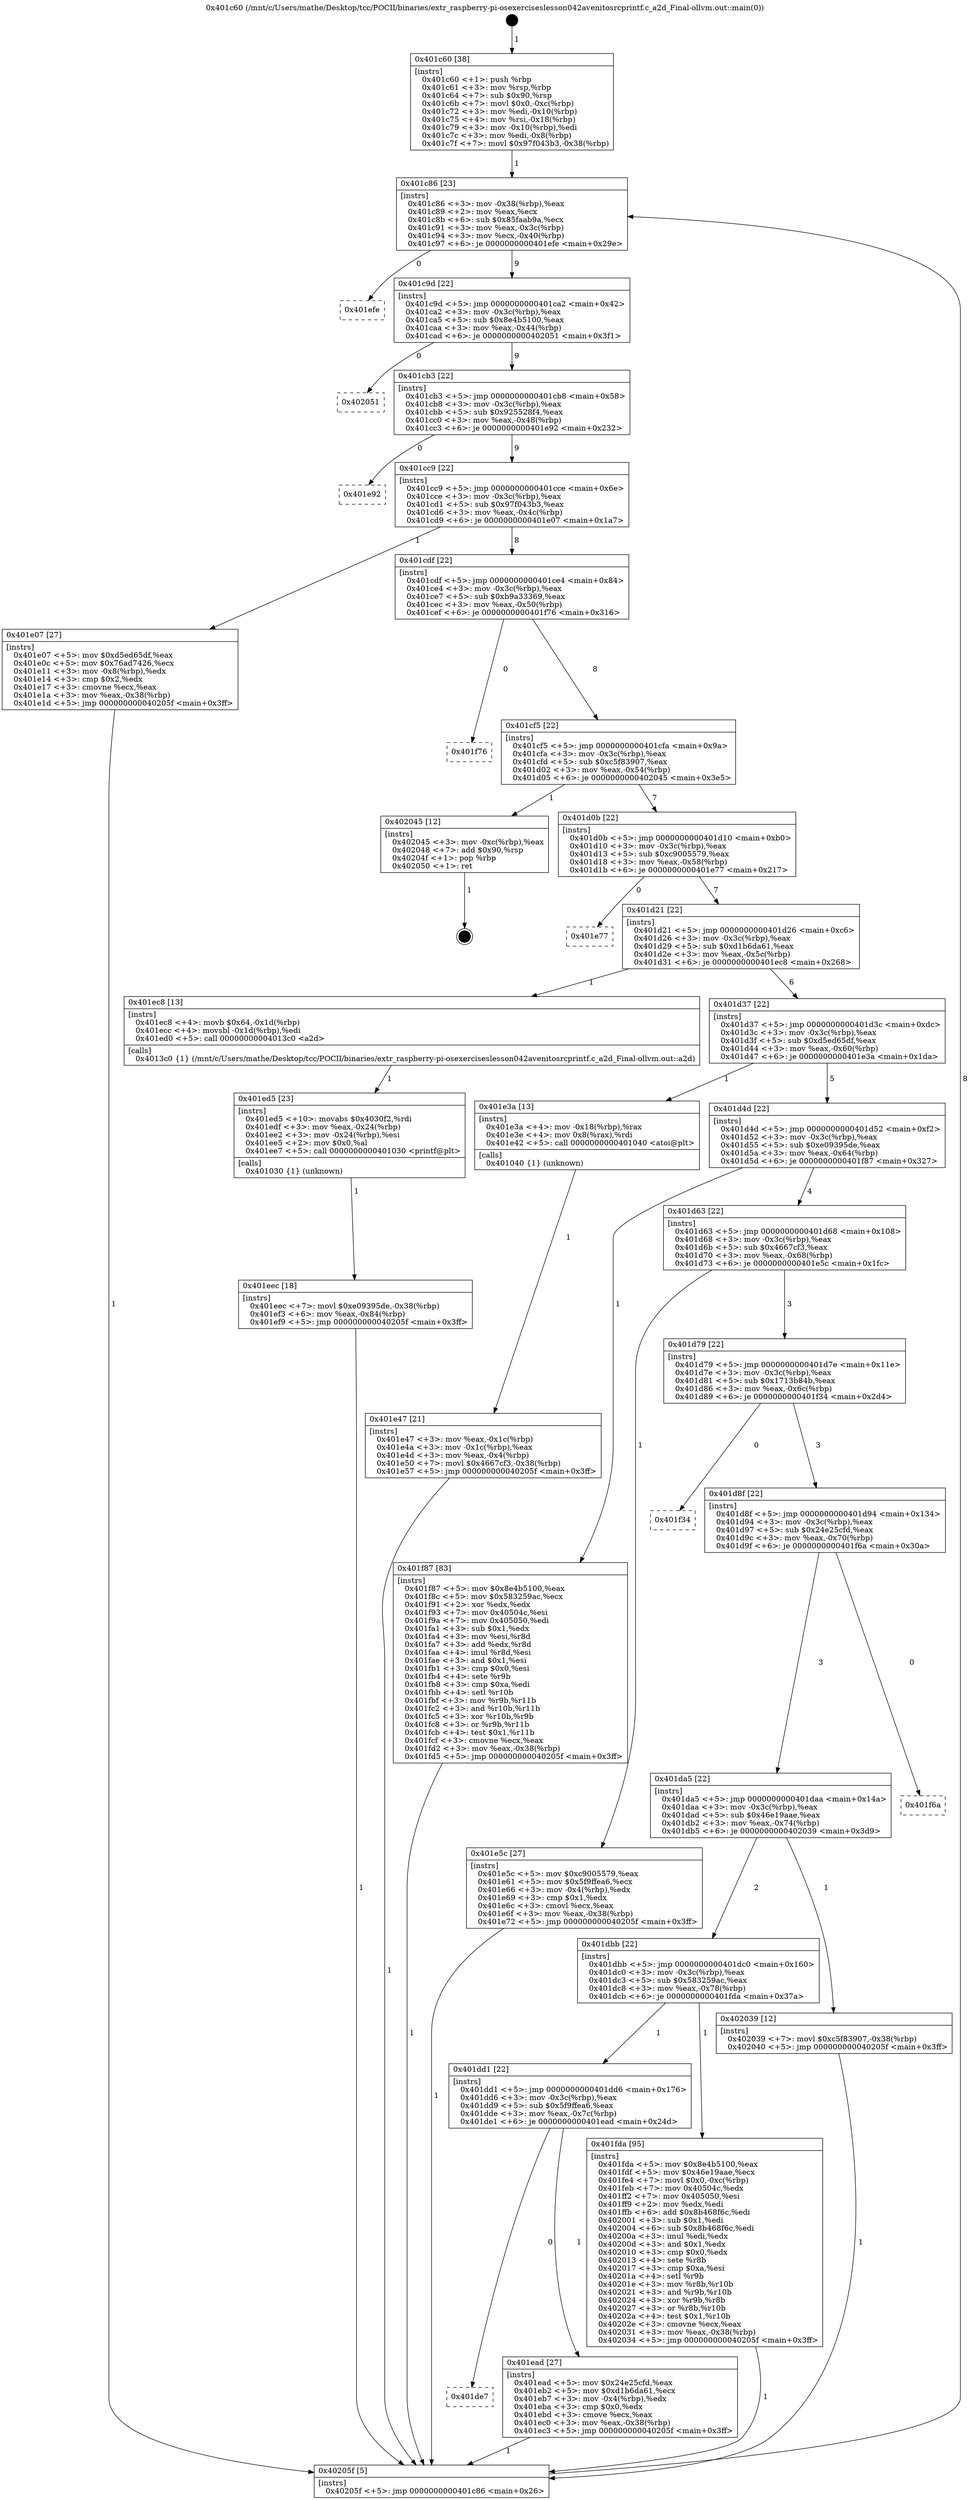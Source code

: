 digraph "0x401c60" {
  label = "0x401c60 (/mnt/c/Users/mathe/Desktop/tcc/POCII/binaries/extr_raspberry-pi-osexerciseslesson042avenitosrcprintf.c_a2d_Final-ollvm.out::main(0))"
  labelloc = "t"
  node[shape=record]

  Entry [label="",width=0.3,height=0.3,shape=circle,fillcolor=black,style=filled]
  "0x401c86" [label="{
     0x401c86 [23]\l
     | [instrs]\l
     &nbsp;&nbsp;0x401c86 \<+3\>: mov -0x38(%rbp),%eax\l
     &nbsp;&nbsp;0x401c89 \<+2\>: mov %eax,%ecx\l
     &nbsp;&nbsp;0x401c8b \<+6\>: sub $0x85faab9a,%ecx\l
     &nbsp;&nbsp;0x401c91 \<+3\>: mov %eax,-0x3c(%rbp)\l
     &nbsp;&nbsp;0x401c94 \<+3\>: mov %ecx,-0x40(%rbp)\l
     &nbsp;&nbsp;0x401c97 \<+6\>: je 0000000000401efe \<main+0x29e\>\l
  }"]
  "0x401efe" [label="{
     0x401efe\l
  }", style=dashed]
  "0x401c9d" [label="{
     0x401c9d [22]\l
     | [instrs]\l
     &nbsp;&nbsp;0x401c9d \<+5\>: jmp 0000000000401ca2 \<main+0x42\>\l
     &nbsp;&nbsp;0x401ca2 \<+3\>: mov -0x3c(%rbp),%eax\l
     &nbsp;&nbsp;0x401ca5 \<+5\>: sub $0x8e4b5100,%eax\l
     &nbsp;&nbsp;0x401caa \<+3\>: mov %eax,-0x44(%rbp)\l
     &nbsp;&nbsp;0x401cad \<+6\>: je 0000000000402051 \<main+0x3f1\>\l
  }"]
  Exit [label="",width=0.3,height=0.3,shape=circle,fillcolor=black,style=filled,peripheries=2]
  "0x402051" [label="{
     0x402051\l
  }", style=dashed]
  "0x401cb3" [label="{
     0x401cb3 [22]\l
     | [instrs]\l
     &nbsp;&nbsp;0x401cb3 \<+5\>: jmp 0000000000401cb8 \<main+0x58\>\l
     &nbsp;&nbsp;0x401cb8 \<+3\>: mov -0x3c(%rbp),%eax\l
     &nbsp;&nbsp;0x401cbb \<+5\>: sub $0x925528f4,%eax\l
     &nbsp;&nbsp;0x401cc0 \<+3\>: mov %eax,-0x48(%rbp)\l
     &nbsp;&nbsp;0x401cc3 \<+6\>: je 0000000000401e92 \<main+0x232\>\l
  }"]
  "0x401eec" [label="{
     0x401eec [18]\l
     | [instrs]\l
     &nbsp;&nbsp;0x401eec \<+7\>: movl $0xe09395de,-0x38(%rbp)\l
     &nbsp;&nbsp;0x401ef3 \<+6\>: mov %eax,-0x84(%rbp)\l
     &nbsp;&nbsp;0x401ef9 \<+5\>: jmp 000000000040205f \<main+0x3ff\>\l
  }"]
  "0x401e92" [label="{
     0x401e92\l
  }", style=dashed]
  "0x401cc9" [label="{
     0x401cc9 [22]\l
     | [instrs]\l
     &nbsp;&nbsp;0x401cc9 \<+5\>: jmp 0000000000401cce \<main+0x6e\>\l
     &nbsp;&nbsp;0x401cce \<+3\>: mov -0x3c(%rbp),%eax\l
     &nbsp;&nbsp;0x401cd1 \<+5\>: sub $0x97f043b3,%eax\l
     &nbsp;&nbsp;0x401cd6 \<+3\>: mov %eax,-0x4c(%rbp)\l
     &nbsp;&nbsp;0x401cd9 \<+6\>: je 0000000000401e07 \<main+0x1a7\>\l
  }"]
  "0x401ed5" [label="{
     0x401ed5 [23]\l
     | [instrs]\l
     &nbsp;&nbsp;0x401ed5 \<+10\>: movabs $0x4030f2,%rdi\l
     &nbsp;&nbsp;0x401edf \<+3\>: mov %eax,-0x24(%rbp)\l
     &nbsp;&nbsp;0x401ee2 \<+3\>: mov -0x24(%rbp),%esi\l
     &nbsp;&nbsp;0x401ee5 \<+2\>: mov $0x0,%al\l
     &nbsp;&nbsp;0x401ee7 \<+5\>: call 0000000000401030 \<printf@plt\>\l
     | [calls]\l
     &nbsp;&nbsp;0x401030 \{1\} (unknown)\l
  }"]
  "0x401e07" [label="{
     0x401e07 [27]\l
     | [instrs]\l
     &nbsp;&nbsp;0x401e07 \<+5\>: mov $0xd5ed65df,%eax\l
     &nbsp;&nbsp;0x401e0c \<+5\>: mov $0x76ad7426,%ecx\l
     &nbsp;&nbsp;0x401e11 \<+3\>: mov -0x8(%rbp),%edx\l
     &nbsp;&nbsp;0x401e14 \<+3\>: cmp $0x2,%edx\l
     &nbsp;&nbsp;0x401e17 \<+3\>: cmovne %ecx,%eax\l
     &nbsp;&nbsp;0x401e1a \<+3\>: mov %eax,-0x38(%rbp)\l
     &nbsp;&nbsp;0x401e1d \<+5\>: jmp 000000000040205f \<main+0x3ff\>\l
  }"]
  "0x401cdf" [label="{
     0x401cdf [22]\l
     | [instrs]\l
     &nbsp;&nbsp;0x401cdf \<+5\>: jmp 0000000000401ce4 \<main+0x84\>\l
     &nbsp;&nbsp;0x401ce4 \<+3\>: mov -0x3c(%rbp),%eax\l
     &nbsp;&nbsp;0x401ce7 \<+5\>: sub $0xb9a33369,%eax\l
     &nbsp;&nbsp;0x401cec \<+3\>: mov %eax,-0x50(%rbp)\l
     &nbsp;&nbsp;0x401cef \<+6\>: je 0000000000401f76 \<main+0x316\>\l
  }"]
  "0x40205f" [label="{
     0x40205f [5]\l
     | [instrs]\l
     &nbsp;&nbsp;0x40205f \<+5\>: jmp 0000000000401c86 \<main+0x26\>\l
  }"]
  "0x401c60" [label="{
     0x401c60 [38]\l
     | [instrs]\l
     &nbsp;&nbsp;0x401c60 \<+1\>: push %rbp\l
     &nbsp;&nbsp;0x401c61 \<+3\>: mov %rsp,%rbp\l
     &nbsp;&nbsp;0x401c64 \<+7\>: sub $0x90,%rsp\l
     &nbsp;&nbsp;0x401c6b \<+7\>: movl $0x0,-0xc(%rbp)\l
     &nbsp;&nbsp;0x401c72 \<+3\>: mov %edi,-0x10(%rbp)\l
     &nbsp;&nbsp;0x401c75 \<+4\>: mov %rsi,-0x18(%rbp)\l
     &nbsp;&nbsp;0x401c79 \<+3\>: mov -0x10(%rbp),%edi\l
     &nbsp;&nbsp;0x401c7c \<+3\>: mov %edi,-0x8(%rbp)\l
     &nbsp;&nbsp;0x401c7f \<+7\>: movl $0x97f043b3,-0x38(%rbp)\l
  }"]
  "0x401de7" [label="{
     0x401de7\l
  }", style=dashed]
  "0x401f76" [label="{
     0x401f76\l
  }", style=dashed]
  "0x401cf5" [label="{
     0x401cf5 [22]\l
     | [instrs]\l
     &nbsp;&nbsp;0x401cf5 \<+5\>: jmp 0000000000401cfa \<main+0x9a\>\l
     &nbsp;&nbsp;0x401cfa \<+3\>: mov -0x3c(%rbp),%eax\l
     &nbsp;&nbsp;0x401cfd \<+5\>: sub $0xc5f83907,%eax\l
     &nbsp;&nbsp;0x401d02 \<+3\>: mov %eax,-0x54(%rbp)\l
     &nbsp;&nbsp;0x401d05 \<+6\>: je 0000000000402045 \<main+0x3e5\>\l
  }"]
  "0x401ead" [label="{
     0x401ead [27]\l
     | [instrs]\l
     &nbsp;&nbsp;0x401ead \<+5\>: mov $0x24e25cfd,%eax\l
     &nbsp;&nbsp;0x401eb2 \<+5\>: mov $0xd1b6da61,%ecx\l
     &nbsp;&nbsp;0x401eb7 \<+3\>: mov -0x4(%rbp),%edx\l
     &nbsp;&nbsp;0x401eba \<+3\>: cmp $0x0,%edx\l
     &nbsp;&nbsp;0x401ebd \<+3\>: cmove %ecx,%eax\l
     &nbsp;&nbsp;0x401ec0 \<+3\>: mov %eax,-0x38(%rbp)\l
     &nbsp;&nbsp;0x401ec3 \<+5\>: jmp 000000000040205f \<main+0x3ff\>\l
  }"]
  "0x402045" [label="{
     0x402045 [12]\l
     | [instrs]\l
     &nbsp;&nbsp;0x402045 \<+3\>: mov -0xc(%rbp),%eax\l
     &nbsp;&nbsp;0x402048 \<+7\>: add $0x90,%rsp\l
     &nbsp;&nbsp;0x40204f \<+1\>: pop %rbp\l
     &nbsp;&nbsp;0x402050 \<+1\>: ret\l
  }"]
  "0x401d0b" [label="{
     0x401d0b [22]\l
     | [instrs]\l
     &nbsp;&nbsp;0x401d0b \<+5\>: jmp 0000000000401d10 \<main+0xb0\>\l
     &nbsp;&nbsp;0x401d10 \<+3\>: mov -0x3c(%rbp),%eax\l
     &nbsp;&nbsp;0x401d13 \<+5\>: sub $0xc9005579,%eax\l
     &nbsp;&nbsp;0x401d18 \<+3\>: mov %eax,-0x58(%rbp)\l
     &nbsp;&nbsp;0x401d1b \<+6\>: je 0000000000401e77 \<main+0x217\>\l
  }"]
  "0x401dd1" [label="{
     0x401dd1 [22]\l
     | [instrs]\l
     &nbsp;&nbsp;0x401dd1 \<+5\>: jmp 0000000000401dd6 \<main+0x176\>\l
     &nbsp;&nbsp;0x401dd6 \<+3\>: mov -0x3c(%rbp),%eax\l
     &nbsp;&nbsp;0x401dd9 \<+5\>: sub $0x5f9ffea6,%eax\l
     &nbsp;&nbsp;0x401dde \<+3\>: mov %eax,-0x7c(%rbp)\l
     &nbsp;&nbsp;0x401de1 \<+6\>: je 0000000000401ead \<main+0x24d\>\l
  }"]
  "0x401e77" [label="{
     0x401e77\l
  }", style=dashed]
  "0x401d21" [label="{
     0x401d21 [22]\l
     | [instrs]\l
     &nbsp;&nbsp;0x401d21 \<+5\>: jmp 0000000000401d26 \<main+0xc6\>\l
     &nbsp;&nbsp;0x401d26 \<+3\>: mov -0x3c(%rbp),%eax\l
     &nbsp;&nbsp;0x401d29 \<+5\>: sub $0xd1b6da61,%eax\l
     &nbsp;&nbsp;0x401d2e \<+3\>: mov %eax,-0x5c(%rbp)\l
     &nbsp;&nbsp;0x401d31 \<+6\>: je 0000000000401ec8 \<main+0x268\>\l
  }"]
  "0x401fda" [label="{
     0x401fda [95]\l
     | [instrs]\l
     &nbsp;&nbsp;0x401fda \<+5\>: mov $0x8e4b5100,%eax\l
     &nbsp;&nbsp;0x401fdf \<+5\>: mov $0x46e19aae,%ecx\l
     &nbsp;&nbsp;0x401fe4 \<+7\>: movl $0x0,-0xc(%rbp)\l
     &nbsp;&nbsp;0x401feb \<+7\>: mov 0x40504c,%edx\l
     &nbsp;&nbsp;0x401ff2 \<+7\>: mov 0x405050,%esi\l
     &nbsp;&nbsp;0x401ff9 \<+2\>: mov %edx,%edi\l
     &nbsp;&nbsp;0x401ffb \<+6\>: add $0x8b468f6c,%edi\l
     &nbsp;&nbsp;0x402001 \<+3\>: sub $0x1,%edi\l
     &nbsp;&nbsp;0x402004 \<+6\>: sub $0x8b468f6c,%edi\l
     &nbsp;&nbsp;0x40200a \<+3\>: imul %edi,%edx\l
     &nbsp;&nbsp;0x40200d \<+3\>: and $0x1,%edx\l
     &nbsp;&nbsp;0x402010 \<+3\>: cmp $0x0,%edx\l
     &nbsp;&nbsp;0x402013 \<+4\>: sete %r8b\l
     &nbsp;&nbsp;0x402017 \<+3\>: cmp $0xa,%esi\l
     &nbsp;&nbsp;0x40201a \<+4\>: setl %r9b\l
     &nbsp;&nbsp;0x40201e \<+3\>: mov %r8b,%r10b\l
     &nbsp;&nbsp;0x402021 \<+3\>: and %r9b,%r10b\l
     &nbsp;&nbsp;0x402024 \<+3\>: xor %r9b,%r8b\l
     &nbsp;&nbsp;0x402027 \<+3\>: or %r8b,%r10b\l
     &nbsp;&nbsp;0x40202a \<+4\>: test $0x1,%r10b\l
     &nbsp;&nbsp;0x40202e \<+3\>: cmovne %ecx,%eax\l
     &nbsp;&nbsp;0x402031 \<+3\>: mov %eax,-0x38(%rbp)\l
     &nbsp;&nbsp;0x402034 \<+5\>: jmp 000000000040205f \<main+0x3ff\>\l
  }"]
  "0x401ec8" [label="{
     0x401ec8 [13]\l
     | [instrs]\l
     &nbsp;&nbsp;0x401ec8 \<+4\>: movb $0x64,-0x1d(%rbp)\l
     &nbsp;&nbsp;0x401ecc \<+4\>: movsbl -0x1d(%rbp),%edi\l
     &nbsp;&nbsp;0x401ed0 \<+5\>: call 00000000004013c0 \<a2d\>\l
     | [calls]\l
     &nbsp;&nbsp;0x4013c0 \{1\} (/mnt/c/Users/mathe/Desktop/tcc/POCII/binaries/extr_raspberry-pi-osexerciseslesson042avenitosrcprintf.c_a2d_Final-ollvm.out::a2d)\l
  }"]
  "0x401d37" [label="{
     0x401d37 [22]\l
     | [instrs]\l
     &nbsp;&nbsp;0x401d37 \<+5\>: jmp 0000000000401d3c \<main+0xdc\>\l
     &nbsp;&nbsp;0x401d3c \<+3\>: mov -0x3c(%rbp),%eax\l
     &nbsp;&nbsp;0x401d3f \<+5\>: sub $0xd5ed65df,%eax\l
     &nbsp;&nbsp;0x401d44 \<+3\>: mov %eax,-0x60(%rbp)\l
     &nbsp;&nbsp;0x401d47 \<+6\>: je 0000000000401e3a \<main+0x1da\>\l
  }"]
  "0x401dbb" [label="{
     0x401dbb [22]\l
     | [instrs]\l
     &nbsp;&nbsp;0x401dbb \<+5\>: jmp 0000000000401dc0 \<main+0x160\>\l
     &nbsp;&nbsp;0x401dc0 \<+3\>: mov -0x3c(%rbp),%eax\l
     &nbsp;&nbsp;0x401dc3 \<+5\>: sub $0x583259ac,%eax\l
     &nbsp;&nbsp;0x401dc8 \<+3\>: mov %eax,-0x78(%rbp)\l
     &nbsp;&nbsp;0x401dcb \<+6\>: je 0000000000401fda \<main+0x37a\>\l
  }"]
  "0x401e3a" [label="{
     0x401e3a [13]\l
     | [instrs]\l
     &nbsp;&nbsp;0x401e3a \<+4\>: mov -0x18(%rbp),%rax\l
     &nbsp;&nbsp;0x401e3e \<+4\>: mov 0x8(%rax),%rdi\l
     &nbsp;&nbsp;0x401e42 \<+5\>: call 0000000000401040 \<atoi@plt\>\l
     | [calls]\l
     &nbsp;&nbsp;0x401040 \{1\} (unknown)\l
  }"]
  "0x401d4d" [label="{
     0x401d4d [22]\l
     | [instrs]\l
     &nbsp;&nbsp;0x401d4d \<+5\>: jmp 0000000000401d52 \<main+0xf2\>\l
     &nbsp;&nbsp;0x401d52 \<+3\>: mov -0x3c(%rbp),%eax\l
     &nbsp;&nbsp;0x401d55 \<+5\>: sub $0xe09395de,%eax\l
     &nbsp;&nbsp;0x401d5a \<+3\>: mov %eax,-0x64(%rbp)\l
     &nbsp;&nbsp;0x401d5d \<+6\>: je 0000000000401f87 \<main+0x327\>\l
  }"]
  "0x401e47" [label="{
     0x401e47 [21]\l
     | [instrs]\l
     &nbsp;&nbsp;0x401e47 \<+3\>: mov %eax,-0x1c(%rbp)\l
     &nbsp;&nbsp;0x401e4a \<+3\>: mov -0x1c(%rbp),%eax\l
     &nbsp;&nbsp;0x401e4d \<+3\>: mov %eax,-0x4(%rbp)\l
     &nbsp;&nbsp;0x401e50 \<+7\>: movl $0x4667cf3,-0x38(%rbp)\l
     &nbsp;&nbsp;0x401e57 \<+5\>: jmp 000000000040205f \<main+0x3ff\>\l
  }"]
  "0x402039" [label="{
     0x402039 [12]\l
     | [instrs]\l
     &nbsp;&nbsp;0x402039 \<+7\>: movl $0xc5f83907,-0x38(%rbp)\l
     &nbsp;&nbsp;0x402040 \<+5\>: jmp 000000000040205f \<main+0x3ff\>\l
  }"]
  "0x401f87" [label="{
     0x401f87 [83]\l
     | [instrs]\l
     &nbsp;&nbsp;0x401f87 \<+5\>: mov $0x8e4b5100,%eax\l
     &nbsp;&nbsp;0x401f8c \<+5\>: mov $0x583259ac,%ecx\l
     &nbsp;&nbsp;0x401f91 \<+2\>: xor %edx,%edx\l
     &nbsp;&nbsp;0x401f93 \<+7\>: mov 0x40504c,%esi\l
     &nbsp;&nbsp;0x401f9a \<+7\>: mov 0x405050,%edi\l
     &nbsp;&nbsp;0x401fa1 \<+3\>: sub $0x1,%edx\l
     &nbsp;&nbsp;0x401fa4 \<+3\>: mov %esi,%r8d\l
     &nbsp;&nbsp;0x401fa7 \<+3\>: add %edx,%r8d\l
     &nbsp;&nbsp;0x401faa \<+4\>: imul %r8d,%esi\l
     &nbsp;&nbsp;0x401fae \<+3\>: and $0x1,%esi\l
     &nbsp;&nbsp;0x401fb1 \<+3\>: cmp $0x0,%esi\l
     &nbsp;&nbsp;0x401fb4 \<+4\>: sete %r9b\l
     &nbsp;&nbsp;0x401fb8 \<+3\>: cmp $0xa,%edi\l
     &nbsp;&nbsp;0x401fbb \<+4\>: setl %r10b\l
     &nbsp;&nbsp;0x401fbf \<+3\>: mov %r9b,%r11b\l
     &nbsp;&nbsp;0x401fc2 \<+3\>: and %r10b,%r11b\l
     &nbsp;&nbsp;0x401fc5 \<+3\>: xor %r10b,%r9b\l
     &nbsp;&nbsp;0x401fc8 \<+3\>: or %r9b,%r11b\l
     &nbsp;&nbsp;0x401fcb \<+4\>: test $0x1,%r11b\l
     &nbsp;&nbsp;0x401fcf \<+3\>: cmovne %ecx,%eax\l
     &nbsp;&nbsp;0x401fd2 \<+3\>: mov %eax,-0x38(%rbp)\l
     &nbsp;&nbsp;0x401fd5 \<+5\>: jmp 000000000040205f \<main+0x3ff\>\l
  }"]
  "0x401d63" [label="{
     0x401d63 [22]\l
     | [instrs]\l
     &nbsp;&nbsp;0x401d63 \<+5\>: jmp 0000000000401d68 \<main+0x108\>\l
     &nbsp;&nbsp;0x401d68 \<+3\>: mov -0x3c(%rbp),%eax\l
     &nbsp;&nbsp;0x401d6b \<+5\>: sub $0x4667cf3,%eax\l
     &nbsp;&nbsp;0x401d70 \<+3\>: mov %eax,-0x68(%rbp)\l
     &nbsp;&nbsp;0x401d73 \<+6\>: je 0000000000401e5c \<main+0x1fc\>\l
  }"]
  "0x401da5" [label="{
     0x401da5 [22]\l
     | [instrs]\l
     &nbsp;&nbsp;0x401da5 \<+5\>: jmp 0000000000401daa \<main+0x14a\>\l
     &nbsp;&nbsp;0x401daa \<+3\>: mov -0x3c(%rbp),%eax\l
     &nbsp;&nbsp;0x401dad \<+5\>: sub $0x46e19aae,%eax\l
     &nbsp;&nbsp;0x401db2 \<+3\>: mov %eax,-0x74(%rbp)\l
     &nbsp;&nbsp;0x401db5 \<+6\>: je 0000000000402039 \<main+0x3d9\>\l
  }"]
  "0x401e5c" [label="{
     0x401e5c [27]\l
     | [instrs]\l
     &nbsp;&nbsp;0x401e5c \<+5\>: mov $0xc9005579,%eax\l
     &nbsp;&nbsp;0x401e61 \<+5\>: mov $0x5f9ffea6,%ecx\l
     &nbsp;&nbsp;0x401e66 \<+3\>: mov -0x4(%rbp),%edx\l
     &nbsp;&nbsp;0x401e69 \<+3\>: cmp $0x1,%edx\l
     &nbsp;&nbsp;0x401e6c \<+3\>: cmovl %ecx,%eax\l
     &nbsp;&nbsp;0x401e6f \<+3\>: mov %eax,-0x38(%rbp)\l
     &nbsp;&nbsp;0x401e72 \<+5\>: jmp 000000000040205f \<main+0x3ff\>\l
  }"]
  "0x401d79" [label="{
     0x401d79 [22]\l
     | [instrs]\l
     &nbsp;&nbsp;0x401d79 \<+5\>: jmp 0000000000401d7e \<main+0x11e\>\l
     &nbsp;&nbsp;0x401d7e \<+3\>: mov -0x3c(%rbp),%eax\l
     &nbsp;&nbsp;0x401d81 \<+5\>: sub $0x1713b84b,%eax\l
     &nbsp;&nbsp;0x401d86 \<+3\>: mov %eax,-0x6c(%rbp)\l
     &nbsp;&nbsp;0x401d89 \<+6\>: je 0000000000401f34 \<main+0x2d4\>\l
  }"]
  "0x401f6a" [label="{
     0x401f6a\l
  }", style=dashed]
  "0x401f34" [label="{
     0x401f34\l
  }", style=dashed]
  "0x401d8f" [label="{
     0x401d8f [22]\l
     | [instrs]\l
     &nbsp;&nbsp;0x401d8f \<+5\>: jmp 0000000000401d94 \<main+0x134\>\l
     &nbsp;&nbsp;0x401d94 \<+3\>: mov -0x3c(%rbp),%eax\l
     &nbsp;&nbsp;0x401d97 \<+5\>: sub $0x24e25cfd,%eax\l
     &nbsp;&nbsp;0x401d9c \<+3\>: mov %eax,-0x70(%rbp)\l
     &nbsp;&nbsp;0x401d9f \<+6\>: je 0000000000401f6a \<main+0x30a\>\l
  }"]
  Entry -> "0x401c60" [label=" 1"]
  "0x401c86" -> "0x401efe" [label=" 0"]
  "0x401c86" -> "0x401c9d" [label=" 9"]
  "0x402045" -> Exit [label=" 1"]
  "0x401c9d" -> "0x402051" [label=" 0"]
  "0x401c9d" -> "0x401cb3" [label=" 9"]
  "0x402039" -> "0x40205f" [label=" 1"]
  "0x401cb3" -> "0x401e92" [label=" 0"]
  "0x401cb3" -> "0x401cc9" [label=" 9"]
  "0x401fda" -> "0x40205f" [label=" 1"]
  "0x401cc9" -> "0x401e07" [label=" 1"]
  "0x401cc9" -> "0x401cdf" [label=" 8"]
  "0x401e07" -> "0x40205f" [label=" 1"]
  "0x401c60" -> "0x401c86" [label=" 1"]
  "0x40205f" -> "0x401c86" [label=" 8"]
  "0x401f87" -> "0x40205f" [label=" 1"]
  "0x401cdf" -> "0x401f76" [label=" 0"]
  "0x401cdf" -> "0x401cf5" [label=" 8"]
  "0x401eec" -> "0x40205f" [label=" 1"]
  "0x401cf5" -> "0x402045" [label=" 1"]
  "0x401cf5" -> "0x401d0b" [label=" 7"]
  "0x401ed5" -> "0x401eec" [label=" 1"]
  "0x401d0b" -> "0x401e77" [label=" 0"]
  "0x401d0b" -> "0x401d21" [label=" 7"]
  "0x401ead" -> "0x40205f" [label=" 1"]
  "0x401d21" -> "0x401ec8" [label=" 1"]
  "0x401d21" -> "0x401d37" [label=" 6"]
  "0x401dd1" -> "0x401de7" [label=" 0"]
  "0x401d37" -> "0x401e3a" [label=" 1"]
  "0x401d37" -> "0x401d4d" [label=" 5"]
  "0x401e3a" -> "0x401e47" [label=" 1"]
  "0x401e47" -> "0x40205f" [label=" 1"]
  "0x401ec8" -> "0x401ed5" [label=" 1"]
  "0x401d4d" -> "0x401f87" [label=" 1"]
  "0x401d4d" -> "0x401d63" [label=" 4"]
  "0x401dbb" -> "0x401dd1" [label=" 1"]
  "0x401d63" -> "0x401e5c" [label=" 1"]
  "0x401d63" -> "0x401d79" [label=" 3"]
  "0x401e5c" -> "0x40205f" [label=" 1"]
  "0x401dd1" -> "0x401ead" [label=" 1"]
  "0x401d79" -> "0x401f34" [label=" 0"]
  "0x401d79" -> "0x401d8f" [label=" 3"]
  "0x401da5" -> "0x401dbb" [label=" 2"]
  "0x401d8f" -> "0x401f6a" [label=" 0"]
  "0x401d8f" -> "0x401da5" [label=" 3"]
  "0x401dbb" -> "0x401fda" [label=" 1"]
  "0x401da5" -> "0x402039" [label=" 1"]
}
